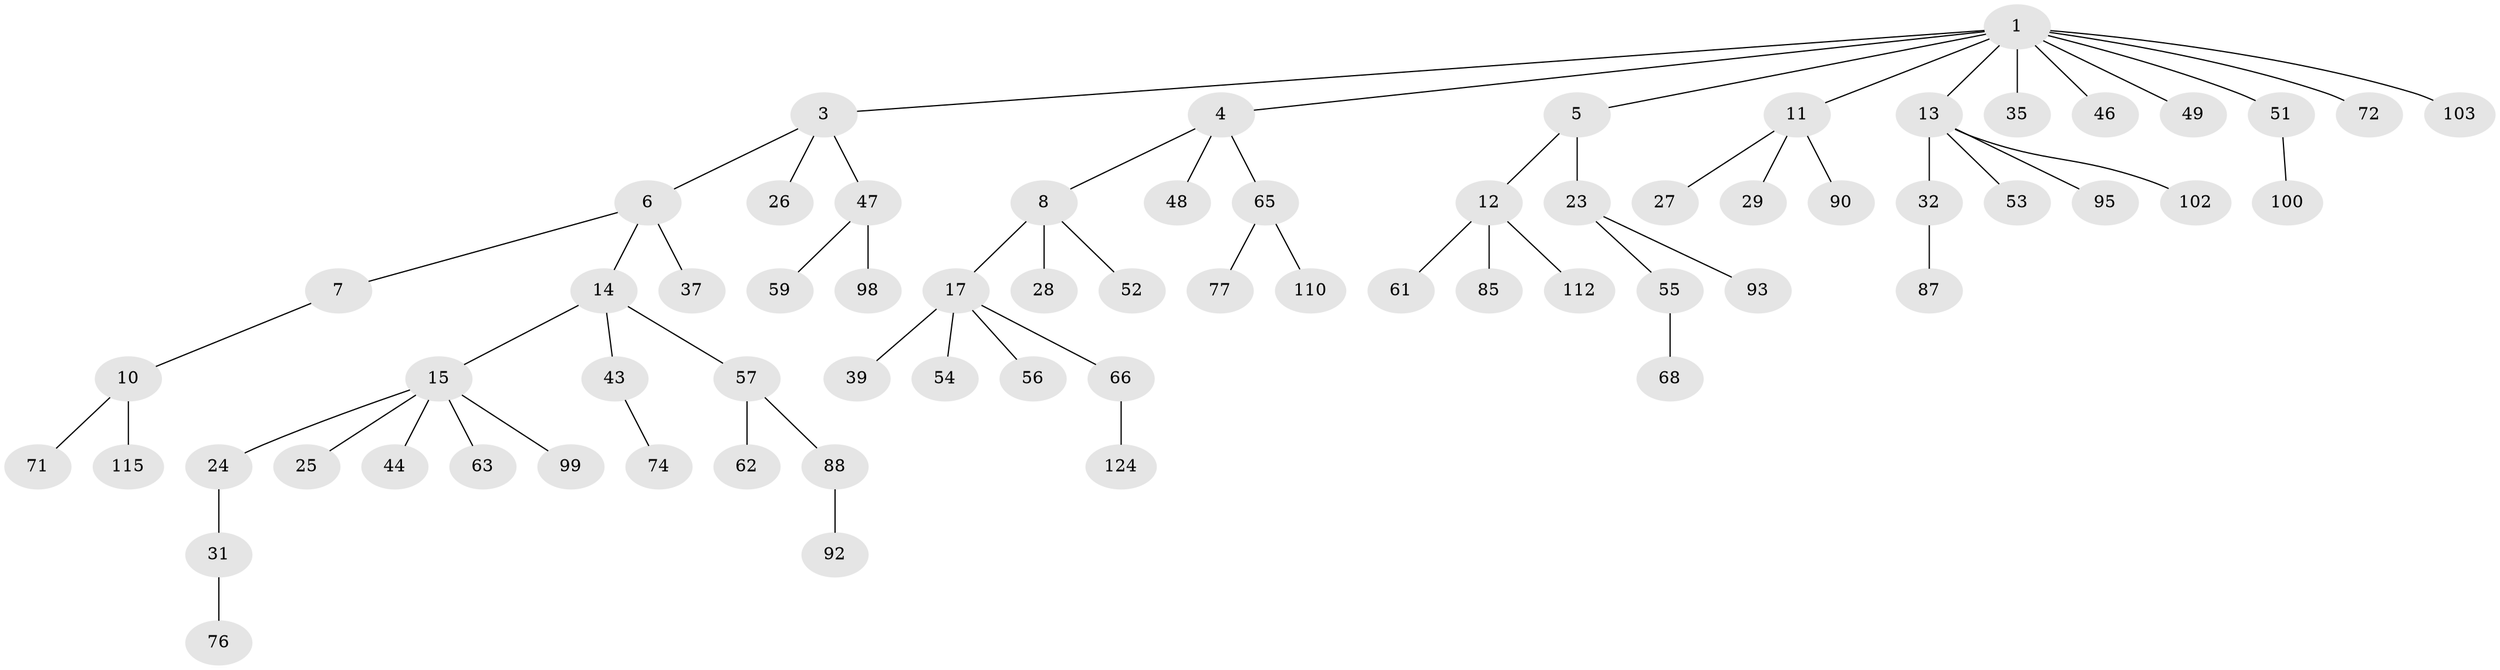 // original degree distribution, {7: 0.007462686567164179, 6: 0.007462686567164179, 4: 0.07462686567164178, 5: 0.03731343283582089, 2: 0.20149253731343283, 3: 0.16417910447761194, 1: 0.5074626865671642}
// Generated by graph-tools (version 1.1) at 2025/15/03/09/25 04:15:21]
// undirected, 67 vertices, 66 edges
graph export_dot {
graph [start="1"]
  node [color=gray90,style=filled];
  1 [super="+2"];
  3 [super="+41"];
  4;
  5 [super="+134"];
  6;
  7 [super="+9+45+64+94"];
  8;
  10 [super="+22"];
  11 [super="+20"];
  12 [super="+91"];
  13 [super="+40"];
  14 [super="+21"];
  15 [super="+16+106"];
  17 [super="+38+60+18"];
  23 [super="+58"];
  24;
  25 [super="+50"];
  26 [super="+33"];
  27;
  28 [super="+104+113"];
  29 [super="+30"];
  31 [super="+117+36+73"];
  32 [super="+34"];
  35 [super="+118+42"];
  37 [super="+107"];
  39 [super="+101"];
  43 [super="+70"];
  44;
  46 [super="+97"];
  47;
  48;
  49 [super="+80+69"];
  51 [super="+75+120"];
  52 [super="+128"];
  53 [super="+84+79"];
  54 [super="+81"];
  55 [super="+111"];
  56;
  57;
  59;
  61;
  62;
  63 [super="+109"];
  65 [super="+67"];
  66;
  68;
  71;
  72 [super="+126"];
  74;
  76 [super="+82"];
  77;
  85;
  87;
  88 [super="+108"];
  90;
  92 [super="+129"];
  93 [super="+122"];
  95 [super="+133"];
  98;
  99;
  100;
  102;
  103 [super="+127"];
  110 [super="+114"];
  112;
  115;
  124;
  1 -- 3;
  1 -- 4;
  1 -- 5;
  1 -- 46;
  1 -- 51;
  1 -- 103;
  1 -- 49;
  1 -- 35;
  1 -- 72;
  1 -- 11;
  1 -- 13;
  3 -- 6;
  3 -- 26;
  3 -- 47;
  4 -- 8;
  4 -- 48;
  4 -- 65;
  5 -- 12;
  5 -- 23;
  6 -- 7;
  6 -- 14;
  6 -- 37;
  7 -- 10;
  8 -- 17;
  8 -- 28;
  8 -- 52;
  10 -- 71;
  10 -- 115;
  11 -- 27;
  11 -- 90;
  11 -- 29;
  12 -- 61;
  12 -- 85;
  12 -- 112;
  13 -- 32;
  13 -- 53;
  13 -- 102;
  13 -- 95;
  14 -- 15;
  14 -- 57;
  14 -- 43;
  15 -- 25;
  15 -- 44;
  15 -- 24;
  15 -- 99;
  15 -- 63;
  17 -- 66;
  17 -- 56;
  17 -- 54;
  17 -- 39;
  23 -- 55;
  23 -- 93;
  24 -- 31;
  31 -- 76;
  32 -- 87;
  43 -- 74;
  47 -- 59;
  47 -- 98;
  51 -- 100;
  55 -- 68;
  57 -- 62;
  57 -- 88;
  65 -- 77;
  65 -- 110;
  66 -- 124;
  88 -- 92;
}
